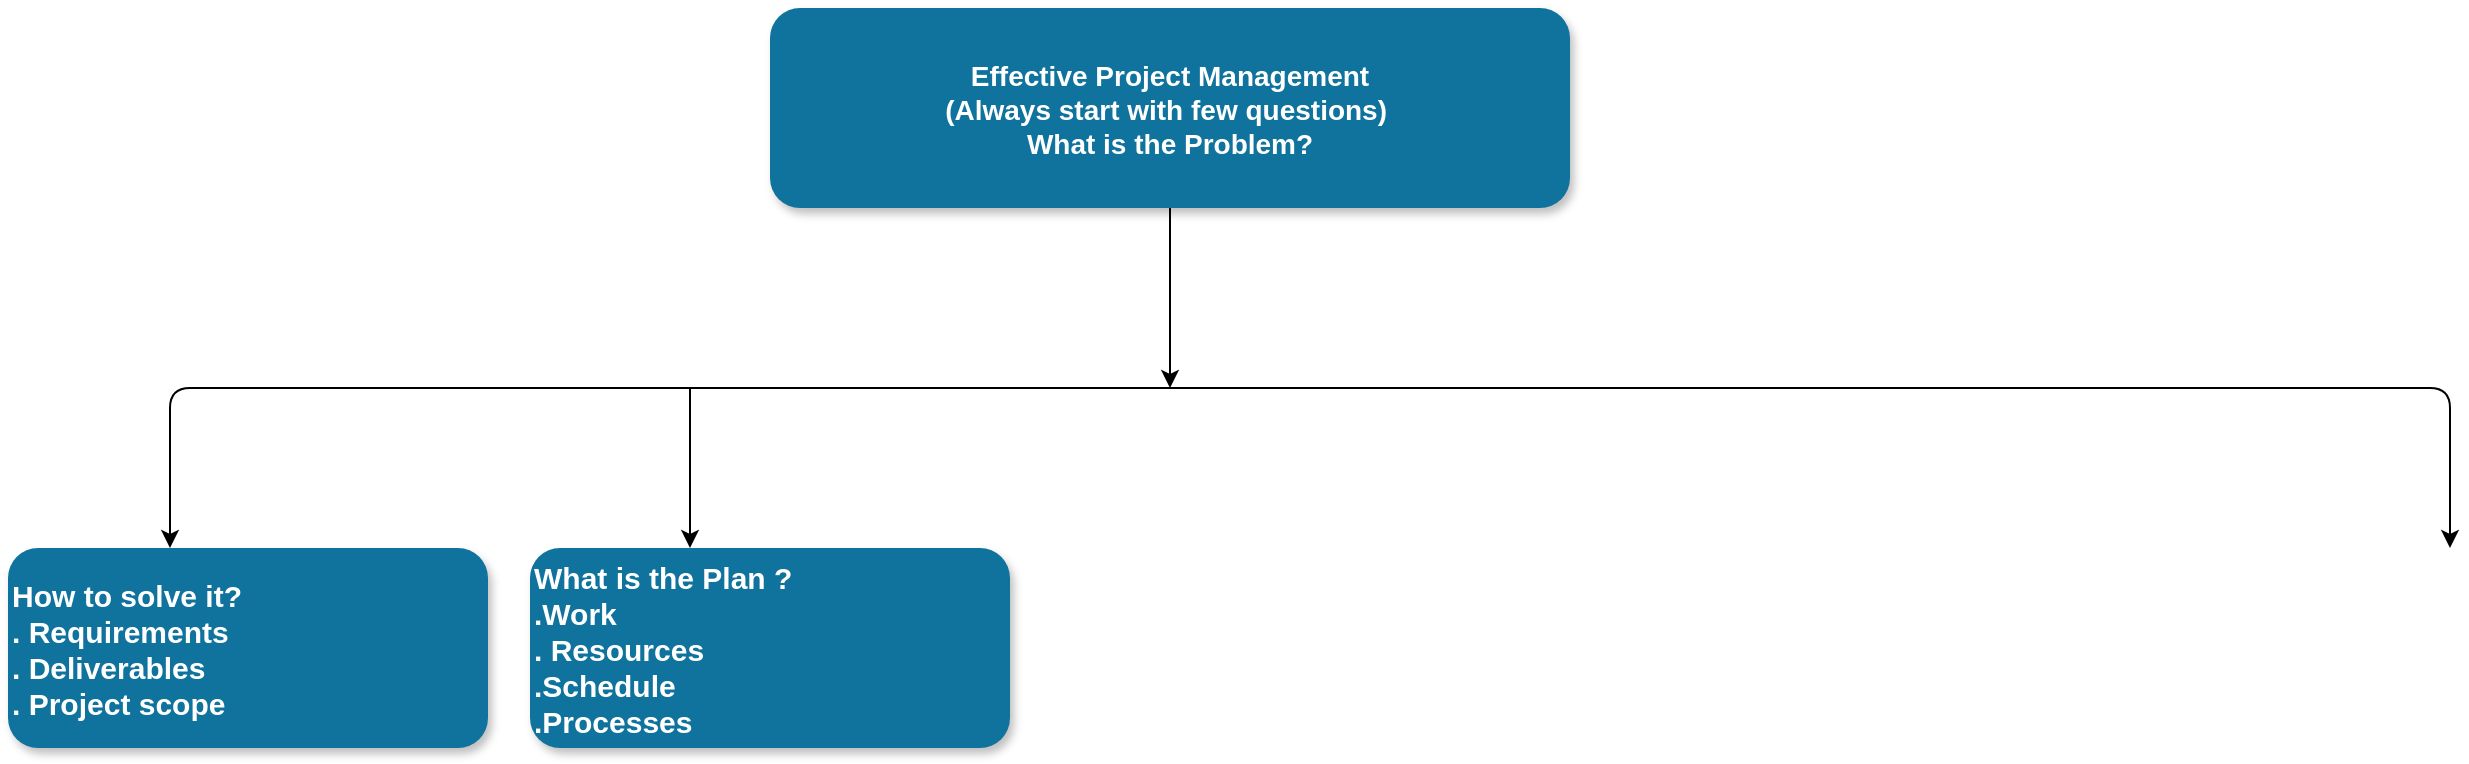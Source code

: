 <mxfile version="13.10.1" type="github">
  <diagram name="Page-1" id="97916047-d0de-89f5-080d-49f4d83e522f">
    <mxGraphModel dx="1730" dy="965" grid="1" gridSize="10" guides="1" tooltips="1" connect="1" arrows="1" fold="1" page="1" pageScale="1.5" pageWidth="1169" pageHeight="827" background="#ffffff" math="0" shadow="0">
      <root>
        <mxCell id="0" />
        <mxCell id="1" parent="0" />
        <mxCell id="2" value="Effective Project Management&#xa;(Always start with few questions) &#xa;What is the Problem?" style="rounded=1;fillColor=#10739E;strokeColor=none;shadow=1;gradientColor=none;fontStyle=1;fontColor=#FFFFFF;fontSize=14;" parent="1" vertex="1">
          <mxGeometry x="560" y="10" width="400" height="100" as="geometry" />
        </mxCell>
        <mxCell id="anNFb7LA7qd_uXROHsHw-56" value="" style="endArrow=classic;html=1;exitX=0.5;exitY=1;exitDx=0;exitDy=0;" edge="1" parent="1" source="2">
          <mxGeometry width="50" height="50" relative="1" as="geometry">
            <mxPoint x="740" y="570" as="sourcePoint" />
            <mxPoint x="760" y="200" as="targetPoint" />
          </mxGeometry>
        </mxCell>
        <mxCell id="anNFb7LA7qd_uXROHsHw-59" value="" style="edgeStyle=segmentEdgeStyle;endArrow=classic;html=1;" edge="1" parent="1">
          <mxGeometry width="50" height="50" relative="1" as="geometry">
            <mxPoint x="760" y="200" as="sourcePoint" />
            <mxPoint x="1400" y="280" as="targetPoint" />
          </mxGeometry>
        </mxCell>
        <mxCell id="anNFb7LA7qd_uXROHsHw-60" value="" style="edgeStyle=segmentEdgeStyle;endArrow=classic;html=1;" edge="1" parent="1">
          <mxGeometry width="50" height="50" relative="1" as="geometry">
            <mxPoint x="770" y="200" as="sourcePoint" />
            <mxPoint x="260" y="280" as="targetPoint" />
          </mxGeometry>
        </mxCell>
        <mxCell id="anNFb7LA7qd_uXROHsHw-62" value="What is the Plan ?&#xa;.Work&#xa;. Resources&#xa;.Schedule&#xa;.Processes" style="rounded=1;fillColor=#10739E;strokeColor=none;shadow=1;gradientColor=none;fontStyle=1;fontColor=#FFFFFF;fontSize=15;align=left;" vertex="1" parent="1">
          <mxGeometry x="440" y="280" width="240" height="100" as="geometry" />
        </mxCell>
        <mxCell id="anNFb7LA7qd_uXROHsHw-63" value="" style="endArrow=classic;html=1;" edge="1" parent="1">
          <mxGeometry width="50" height="50" relative="1" as="geometry">
            <mxPoint x="520" y="200" as="sourcePoint" />
            <mxPoint x="520" y="280" as="targetPoint" />
          </mxGeometry>
        </mxCell>
        <mxCell id="anNFb7LA7qd_uXROHsHw-64" value="How to solve it?&#xa;. Requirements&#xa;. Deliverables &#xa;. Project scope" style="rounded=1;fillColor=#10739E;strokeColor=none;shadow=1;gradientColor=none;fontStyle=1;fontColor=#FFFFFF;fontSize=15;align=left;" vertex="1" parent="1">
          <mxGeometry x="179" y="280" width="240" height="100" as="geometry" />
        </mxCell>
      </root>
    </mxGraphModel>
  </diagram>
</mxfile>
